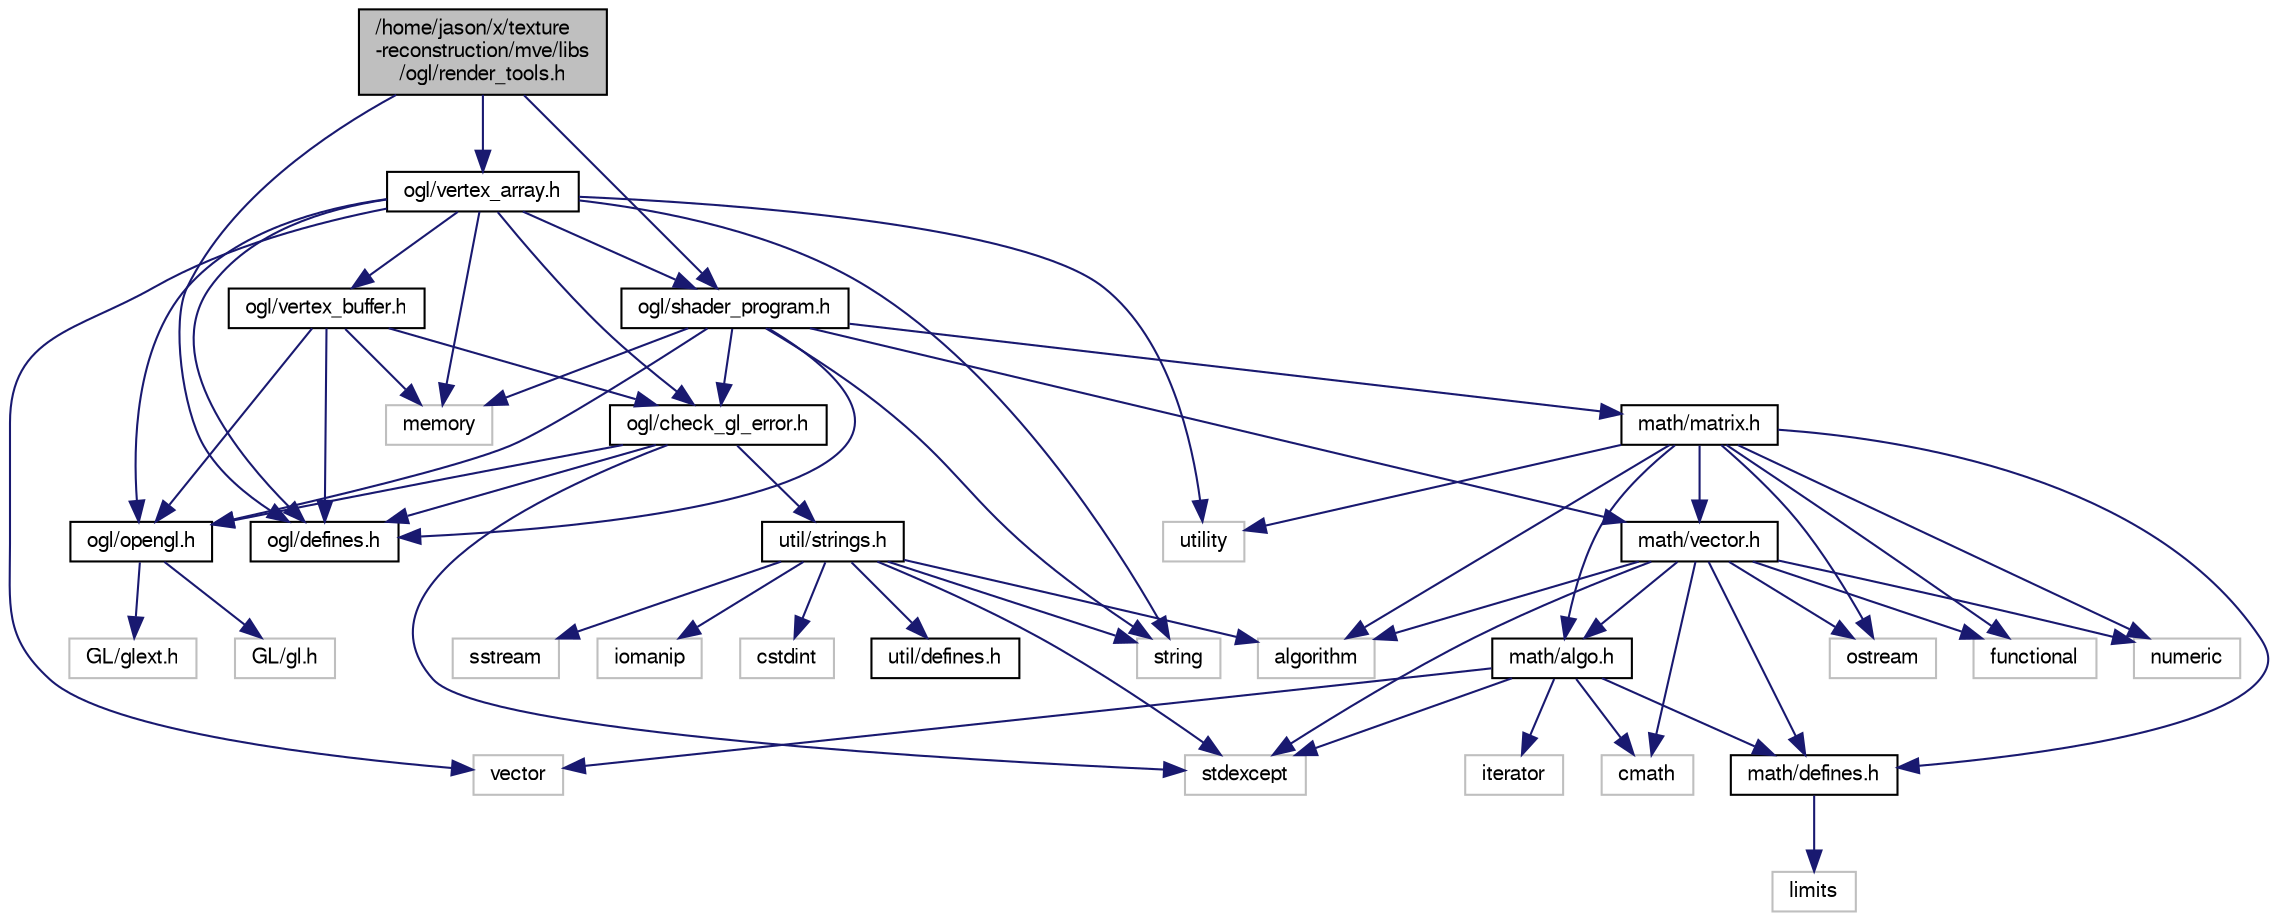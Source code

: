 digraph "/home/jason/x/texture-reconstruction/mve/libs/ogl/render_tools.h"
{
  edge [fontname="FreeSans",fontsize="10",labelfontname="FreeSans",labelfontsize="10"];
  node [fontname="FreeSans",fontsize="10",shape=record];
  Node0 [label="/home/jason/x/texture\l-reconstruction/mve/libs\l/ogl/render_tools.h",height=0.2,width=0.4,color="black", fillcolor="grey75", style="filled", fontcolor="black"];
  Node0 -> Node1 [color="midnightblue",fontsize="10",style="solid",fontname="FreeSans"];
  Node1 [label="ogl/defines.h",height=0.2,width=0.4,color="black", fillcolor="white", style="filled",URL="$ogl_2defines_8h.html"];
  Node0 -> Node2 [color="midnightblue",fontsize="10",style="solid",fontname="FreeSans"];
  Node2 [label="ogl/vertex_array.h",height=0.2,width=0.4,color="black", fillcolor="white", style="filled",URL="$vertex__array_8h.html"];
  Node2 -> Node3 [color="midnightblue",fontsize="10",style="solid",fontname="FreeSans"];
  Node3 [label="utility",height=0.2,width=0.4,color="grey75", fillcolor="white", style="filled"];
  Node2 -> Node4 [color="midnightblue",fontsize="10",style="solid",fontname="FreeSans"];
  Node4 [label="vector",height=0.2,width=0.4,color="grey75", fillcolor="white", style="filled"];
  Node2 -> Node5 [color="midnightblue",fontsize="10",style="solid",fontname="FreeSans"];
  Node5 [label="string",height=0.2,width=0.4,color="grey75", fillcolor="white", style="filled"];
  Node2 -> Node6 [color="midnightblue",fontsize="10",style="solid",fontname="FreeSans"];
  Node6 [label="memory",height=0.2,width=0.4,color="grey75", fillcolor="white", style="filled"];
  Node2 -> Node1 [color="midnightblue",fontsize="10",style="solid",fontname="FreeSans"];
  Node2 -> Node7 [color="midnightblue",fontsize="10",style="solid",fontname="FreeSans"];
  Node7 [label="ogl/opengl.h",height=0.2,width=0.4,color="black", fillcolor="white", style="filled",URL="$opengl_8h.html"];
  Node7 -> Node8 [color="midnightblue",fontsize="10",style="solid",fontname="FreeSans"];
  Node8 [label="GL/gl.h",height=0.2,width=0.4,color="grey75", fillcolor="white", style="filled"];
  Node7 -> Node9 [color="midnightblue",fontsize="10",style="solid",fontname="FreeSans"];
  Node9 [label="GL/glext.h",height=0.2,width=0.4,color="grey75", fillcolor="white", style="filled"];
  Node2 -> Node10 [color="midnightblue",fontsize="10",style="solid",fontname="FreeSans"];
  Node10 [label="ogl/check_gl_error.h",height=0.2,width=0.4,color="black", fillcolor="white", style="filled",URL="$check__gl__error_8h.html"];
  Node10 -> Node11 [color="midnightblue",fontsize="10",style="solid",fontname="FreeSans"];
  Node11 [label="stdexcept",height=0.2,width=0.4,color="grey75", fillcolor="white", style="filled"];
  Node10 -> Node1 [color="midnightblue",fontsize="10",style="solid",fontname="FreeSans"];
  Node10 -> Node7 [color="midnightblue",fontsize="10",style="solid",fontname="FreeSans"];
  Node10 -> Node12 [color="midnightblue",fontsize="10",style="solid",fontname="FreeSans"];
  Node12 [label="util/strings.h",height=0.2,width=0.4,color="black", fillcolor="white", style="filled",URL="$strings_8h.html"];
  Node12 -> Node13 [color="midnightblue",fontsize="10",style="solid",fontname="FreeSans"];
  Node13 [label="sstream",height=0.2,width=0.4,color="grey75", fillcolor="white", style="filled"];
  Node12 -> Node5 [color="midnightblue",fontsize="10",style="solid",fontname="FreeSans"];
  Node12 -> Node14 [color="midnightblue",fontsize="10",style="solid",fontname="FreeSans"];
  Node14 [label="iomanip",height=0.2,width=0.4,color="grey75", fillcolor="white", style="filled"];
  Node12 -> Node11 [color="midnightblue",fontsize="10",style="solid",fontname="FreeSans"];
  Node12 -> Node15 [color="midnightblue",fontsize="10",style="solid",fontname="FreeSans"];
  Node15 [label="algorithm",height=0.2,width=0.4,color="grey75", fillcolor="white", style="filled"];
  Node12 -> Node16 [color="midnightblue",fontsize="10",style="solid",fontname="FreeSans"];
  Node16 [label="cstdint",height=0.2,width=0.4,color="grey75", fillcolor="white", style="filled"];
  Node12 -> Node17 [color="midnightblue",fontsize="10",style="solid",fontname="FreeSans"];
  Node17 [label="util/defines.h",height=0.2,width=0.4,color="black", fillcolor="white", style="filled",URL="$util_2defines_8h.html"];
  Node2 -> Node18 [color="midnightblue",fontsize="10",style="solid",fontname="FreeSans"];
  Node18 [label="ogl/shader_program.h",height=0.2,width=0.4,color="black", fillcolor="white", style="filled",URL="$shader__program_8h.html"];
  Node18 -> Node5 [color="midnightblue",fontsize="10",style="solid",fontname="FreeSans"];
  Node18 -> Node6 [color="midnightblue",fontsize="10",style="solid",fontname="FreeSans"];
  Node18 -> Node19 [color="midnightblue",fontsize="10",style="solid",fontname="FreeSans"];
  Node19 [label="math/vector.h",height=0.2,width=0.4,color="black", fillcolor="white", style="filled",URL="$vector_8h.html"];
  Node19 -> Node15 [color="midnightblue",fontsize="10",style="solid",fontname="FreeSans"];
  Node19 -> Node20 [color="midnightblue",fontsize="10",style="solid",fontname="FreeSans"];
  Node20 [label="functional",height=0.2,width=0.4,color="grey75", fillcolor="white", style="filled"];
  Node19 -> Node11 [color="midnightblue",fontsize="10",style="solid",fontname="FreeSans"];
  Node19 -> Node21 [color="midnightblue",fontsize="10",style="solid",fontname="FreeSans"];
  Node21 [label="numeric",height=0.2,width=0.4,color="grey75", fillcolor="white", style="filled"];
  Node19 -> Node22 [color="midnightblue",fontsize="10",style="solid",fontname="FreeSans"];
  Node22 [label="cmath",height=0.2,width=0.4,color="grey75", fillcolor="white", style="filled"];
  Node19 -> Node23 [color="midnightblue",fontsize="10",style="solid",fontname="FreeSans"];
  Node23 [label="ostream",height=0.2,width=0.4,color="grey75", fillcolor="white", style="filled"];
  Node19 -> Node24 [color="midnightblue",fontsize="10",style="solid",fontname="FreeSans"];
  Node24 [label="math/defines.h",height=0.2,width=0.4,color="black", fillcolor="white", style="filled",URL="$math_2defines_8h.html"];
  Node24 -> Node25 [color="midnightblue",fontsize="10",style="solid",fontname="FreeSans"];
  Node25 [label="limits",height=0.2,width=0.4,color="grey75", fillcolor="white", style="filled"];
  Node19 -> Node26 [color="midnightblue",fontsize="10",style="solid",fontname="FreeSans"];
  Node26 [label="math/algo.h",height=0.2,width=0.4,color="black", fillcolor="white", style="filled",URL="$algo_8h.html"];
  Node26 -> Node22 [color="midnightblue",fontsize="10",style="solid",fontname="FreeSans"];
  Node26 -> Node4 [color="midnightblue",fontsize="10",style="solid",fontname="FreeSans"];
  Node26 -> Node27 [color="midnightblue",fontsize="10",style="solid",fontname="FreeSans"];
  Node27 [label="iterator",height=0.2,width=0.4,color="grey75", fillcolor="white", style="filled"];
  Node26 -> Node11 [color="midnightblue",fontsize="10",style="solid",fontname="FreeSans"];
  Node26 -> Node24 [color="midnightblue",fontsize="10",style="solid",fontname="FreeSans"];
  Node18 -> Node28 [color="midnightblue",fontsize="10",style="solid",fontname="FreeSans"];
  Node28 [label="math/matrix.h",height=0.2,width=0.4,color="black", fillcolor="white", style="filled",URL="$matrix_8h.html"];
  Node28 -> Node15 [color="midnightblue",fontsize="10",style="solid",fontname="FreeSans"];
  Node28 -> Node20 [color="midnightblue",fontsize="10",style="solid",fontname="FreeSans"];
  Node28 -> Node3 [color="midnightblue",fontsize="10",style="solid",fontname="FreeSans"];
  Node28 -> Node21 [color="midnightblue",fontsize="10",style="solid",fontname="FreeSans"];
  Node28 -> Node23 [color="midnightblue",fontsize="10",style="solid",fontname="FreeSans"];
  Node28 -> Node24 [color="midnightblue",fontsize="10",style="solid",fontname="FreeSans"];
  Node28 -> Node26 [color="midnightblue",fontsize="10",style="solid",fontname="FreeSans"];
  Node28 -> Node19 [color="midnightblue",fontsize="10",style="solid",fontname="FreeSans"];
  Node18 -> Node1 [color="midnightblue",fontsize="10",style="solid",fontname="FreeSans"];
  Node18 -> Node7 [color="midnightblue",fontsize="10",style="solid",fontname="FreeSans"];
  Node18 -> Node10 [color="midnightblue",fontsize="10",style="solid",fontname="FreeSans"];
  Node2 -> Node29 [color="midnightblue",fontsize="10",style="solid",fontname="FreeSans"];
  Node29 [label="ogl/vertex_buffer.h",height=0.2,width=0.4,color="black", fillcolor="white", style="filled",URL="$vertex__buffer_8h.html"];
  Node29 -> Node6 [color="midnightblue",fontsize="10",style="solid",fontname="FreeSans"];
  Node29 -> Node1 [color="midnightblue",fontsize="10",style="solid",fontname="FreeSans"];
  Node29 -> Node7 [color="midnightblue",fontsize="10",style="solid",fontname="FreeSans"];
  Node29 -> Node10 [color="midnightblue",fontsize="10",style="solid",fontname="FreeSans"];
  Node0 -> Node18 [color="midnightblue",fontsize="10",style="solid",fontname="FreeSans"];
}
